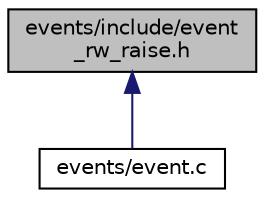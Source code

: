 digraph "events/include/event_rw_raise.h"
{
  edge [fontname="Helvetica",fontsize="10",labelfontname="Helvetica",labelfontsize="10"];
  node [fontname="Helvetica",fontsize="10",shape=record];
  Node1 [label="events/include/event\l_rw_raise.h",height=0.2,width=0.4,color="black", fillcolor="grey75", style="filled", fontcolor="black"];
  Node1 -> Node2 [dir="back",color="midnightblue",fontsize="10",style="solid",fontname="Helvetica"];
  Node2 [label="events/event.c",height=0.2,width=0.4,color="black", fillcolor="white", style="filled",URL="$events_2event_8c.html"];
}
